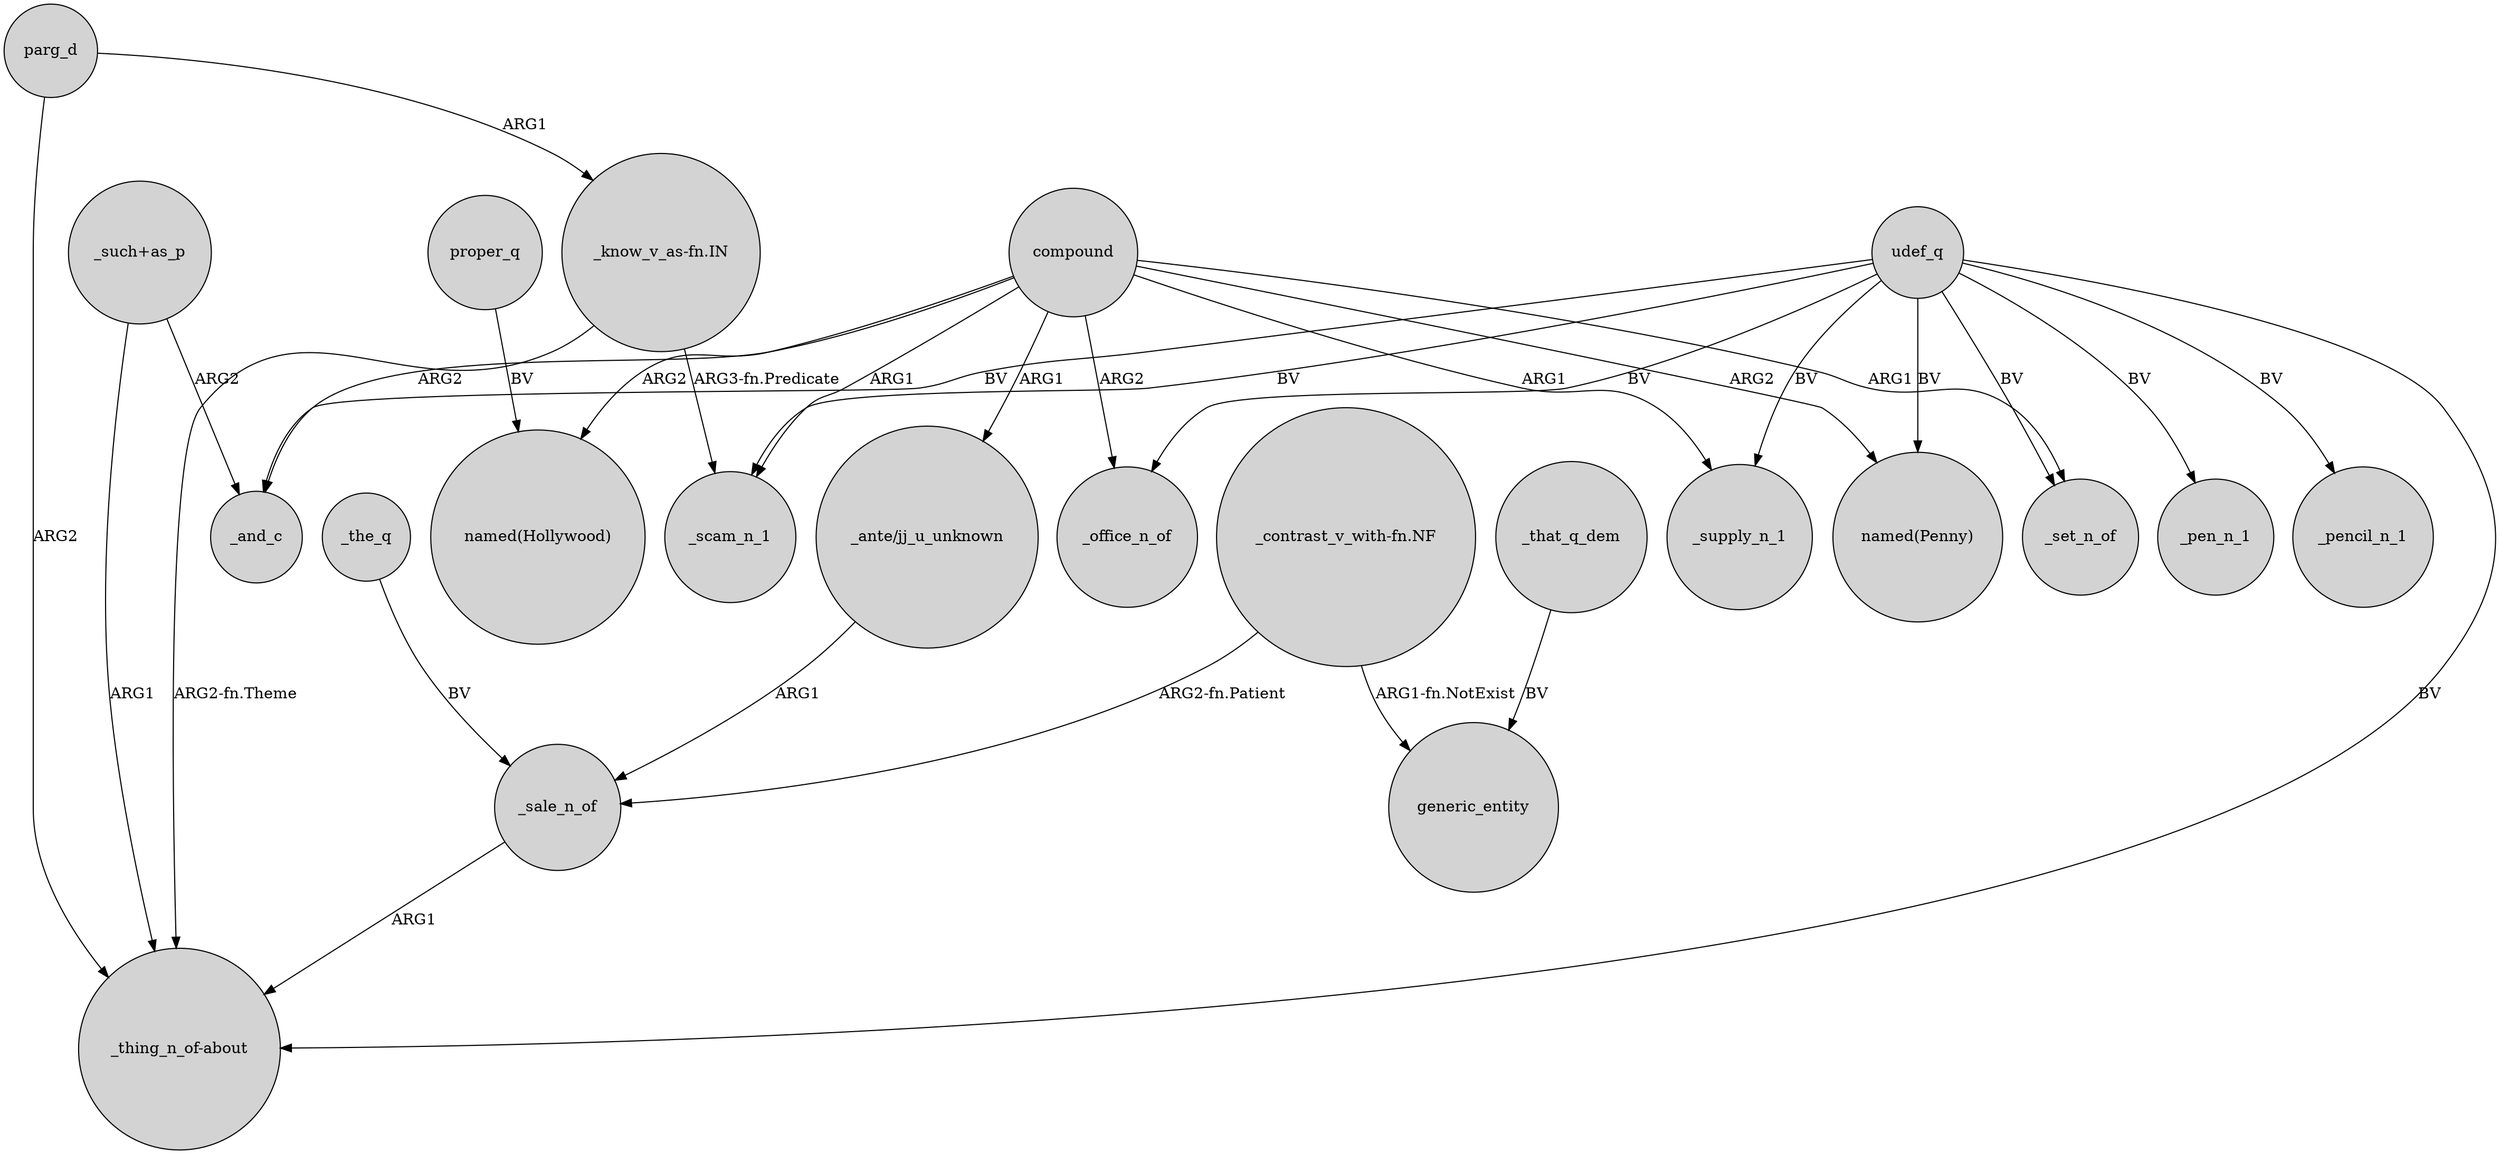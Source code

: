 digraph {
	node [shape=circle style=filled]
	udef_q -> _office_n_of [label=BV]
	udef_q -> "_thing_n_of-about" [label=BV]
	udef_q -> _scam_n_1 [label=BV]
	compound -> "named(Hollywood)" [label=ARG2]
	udef_q -> _set_n_of [label=BV]
	_that_q_dem -> generic_entity [label=BV]
	"_know_v_as-fn.IN" -> _scam_n_1 [label="ARG3-fn.Predicate"]
	compound -> _scam_n_1 [label=ARG1]
	compound -> "_ante/jj_u_unknown" [label=ARG1]
	parg_d -> "_know_v_as-fn.IN" [label=ARG1]
	"_contrast_v_with-fn.NF" -> generic_entity [label="ARG1-fn.NotExist"]
	compound -> _set_n_of [label=ARG1]
	udef_q -> _supply_n_1 [label=BV]
	_sale_n_of -> "_thing_n_of-about" [label=ARG1]
	udef_q -> _pen_n_1 [label=BV]
	"_such+as_p" -> _and_c [label=ARG2]
	compound -> _and_c [label=ARG2]
	_the_q -> _sale_n_of [label=BV]
	"_contrast_v_with-fn.NF" -> _sale_n_of [label="ARG2-fn.Patient"]
	proper_q -> "named(Hollywood)" [label=BV]
	"_know_v_as-fn.IN" -> "_thing_n_of-about" [label="ARG2-fn.Theme"]
	compound -> _supply_n_1 [label=ARG1]
	"_ante/jj_u_unknown" -> _sale_n_of [label=ARG1]
	parg_d -> "_thing_n_of-about" [label=ARG2]
	compound -> "named(Penny)" [label=ARG2]
	udef_q -> _pencil_n_1 [label=BV]
	"_such+as_p" -> "_thing_n_of-about" [label=ARG1]
	udef_q -> _and_c [label=BV]
	compound -> _office_n_of [label=ARG2]
	udef_q -> "named(Penny)" [label=BV]
}
